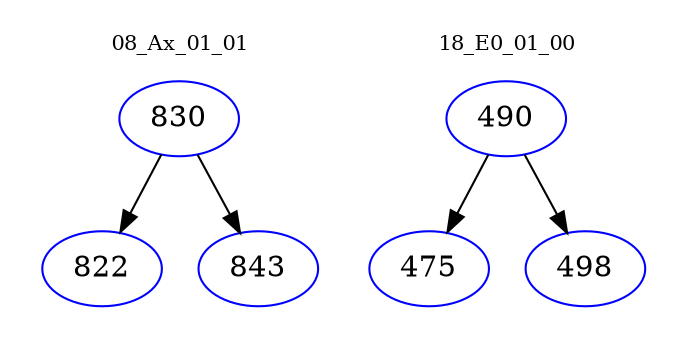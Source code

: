 digraph{
subgraph cluster_0 {
color = white
label = "08_Ax_01_01";
fontsize=10;
T0_830 [label="830", color="blue"]
T0_830 -> T0_822 [color="black"]
T0_822 [label="822", color="blue"]
T0_830 -> T0_843 [color="black"]
T0_843 [label="843", color="blue"]
}
subgraph cluster_1 {
color = white
label = "18_E0_01_00";
fontsize=10;
T1_490 [label="490", color="blue"]
T1_490 -> T1_475 [color="black"]
T1_475 [label="475", color="blue"]
T1_490 -> T1_498 [color="black"]
T1_498 [label="498", color="blue"]
}
}
